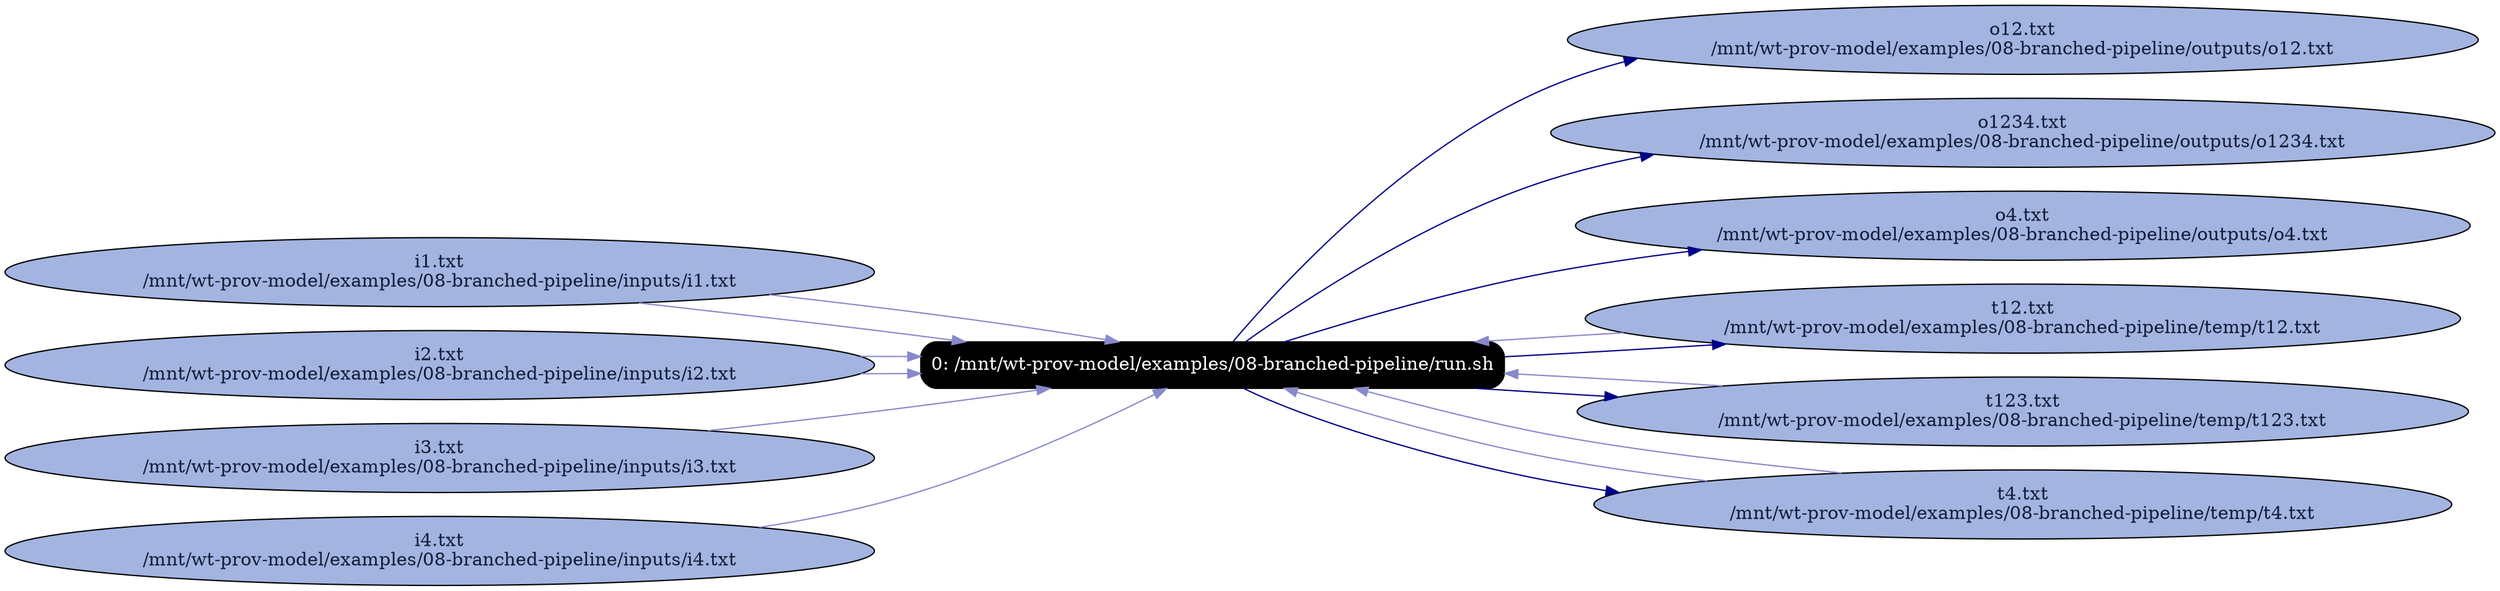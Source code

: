 digraph G {
    rankdir=LR;

    /* programs */
    node [shape=box fontcolor=white fillcolor=black style="filled,rounded"];
    run0 [label="0: /mnt/wt-prov-model/examples/08-branched-pipeline/run.sh"];

    node [shape=ellipse fontcolor="#131C39" fillcolor="#C9D2ED"];

    /* other files */
    "/mnt/wt-prov-model/examples/08-branched-pipeline/inputs/i1.txt" [fillcolor="#A3B4E0", label="i1.txt\n/mnt/wt-prov-model/examples/08-branched-pipeline/inputs/i1.txt"];
    "/mnt/wt-prov-model/examples/08-branched-pipeline/inputs/i2.txt" [fillcolor="#A3B4E0", label="i2.txt\n/mnt/wt-prov-model/examples/08-branched-pipeline/inputs/i2.txt"];
    "/mnt/wt-prov-model/examples/08-branched-pipeline/inputs/i3.txt" [fillcolor="#A3B4E0", label="i3.txt\n/mnt/wt-prov-model/examples/08-branched-pipeline/inputs/i3.txt"];
    "/mnt/wt-prov-model/examples/08-branched-pipeline/inputs/i4.txt" [fillcolor="#A3B4E0", label="i4.txt\n/mnt/wt-prov-model/examples/08-branched-pipeline/inputs/i4.txt"];
    "/mnt/wt-prov-model/examples/08-branched-pipeline/outputs/o12.txt" [fillcolor="#A3B4E0", label="o12.txt\n/mnt/wt-prov-model/examples/08-branched-pipeline/outputs/o12.txt"];
    "/mnt/wt-prov-model/examples/08-branched-pipeline/outputs/o1234.txt" [fillcolor="#A3B4E0", label="o1234.txt\n/mnt/wt-prov-model/examples/08-branched-pipeline/outputs/o1234.txt"];
    "/mnt/wt-prov-model/examples/08-branched-pipeline/outputs/o4.txt" [fillcolor="#A3B4E0", label="o4.txt\n/mnt/wt-prov-model/examples/08-branched-pipeline/outputs/o4.txt"];
    "/mnt/wt-prov-model/examples/08-branched-pipeline/temp/t12.txt" [fillcolor="#A3B4E0", label="t12.txt\n/mnt/wt-prov-model/examples/08-branched-pipeline/temp/t12.txt"];
    "/mnt/wt-prov-model/examples/08-branched-pipeline/temp/t123.txt" [fillcolor="#A3B4E0", label="t123.txt\n/mnt/wt-prov-model/examples/08-branched-pipeline/temp/t123.txt"];
    "/mnt/wt-prov-model/examples/08-branched-pipeline/temp/t4.txt" [fillcolor="#A3B4E0", label="t4.txt\n/mnt/wt-prov-model/examples/08-branched-pipeline/temp/t4.txt"];

    run0 -> "/mnt/wt-prov-model/examples/08-branched-pipeline/temp/t12.txt" [color="#000088"];
    "/mnt/wt-prov-model/examples/08-branched-pipeline/inputs/i1.txt" -> run0 [color="#8888CC"];
    "/mnt/wt-prov-model/examples/08-branched-pipeline/inputs/i2.txt" -> run0 [color="#8888CC"];
    run0 -> "/mnt/wt-prov-model/examples/08-branched-pipeline/temp/t123.txt" [color="#000088"];
    "/mnt/wt-prov-model/examples/08-branched-pipeline/inputs/i1.txt" -> run0 [color="#8888CC"];
    "/mnt/wt-prov-model/examples/08-branched-pipeline/inputs/i2.txt" -> run0 [color="#8888CC"];
    "/mnt/wt-prov-model/examples/08-branched-pipeline/inputs/i3.txt" -> run0 [color="#8888CC"];
    run0 -> "/mnt/wt-prov-model/examples/08-branched-pipeline/temp/t4.txt" [color="#000088"];
    "/mnt/wt-prov-model/examples/08-branched-pipeline/inputs/i4.txt" -> run0 [color="#8888CC"];
    run0 -> "/mnt/wt-prov-model/examples/08-branched-pipeline/outputs/o12.txt" [color="#000088"];
    "/mnt/wt-prov-model/examples/08-branched-pipeline/temp/t12.txt" -> run0 [color="#8888CC"];
    run0 -> "/mnt/wt-prov-model/examples/08-branched-pipeline/outputs/o1234.txt" [color="#000088"];
    "/mnt/wt-prov-model/examples/08-branched-pipeline/temp/t123.txt" -> run0 [color="#8888CC"];
    "/mnt/wt-prov-model/examples/08-branched-pipeline/temp/t4.txt" -> run0 [color="#8888CC"];
    run0 -> "/mnt/wt-prov-model/examples/08-branched-pipeline/outputs/o4.txt" [color="#000088"];
    "/mnt/wt-prov-model/examples/08-branched-pipeline/temp/t4.txt" -> run0 [color="#8888CC"];
}
